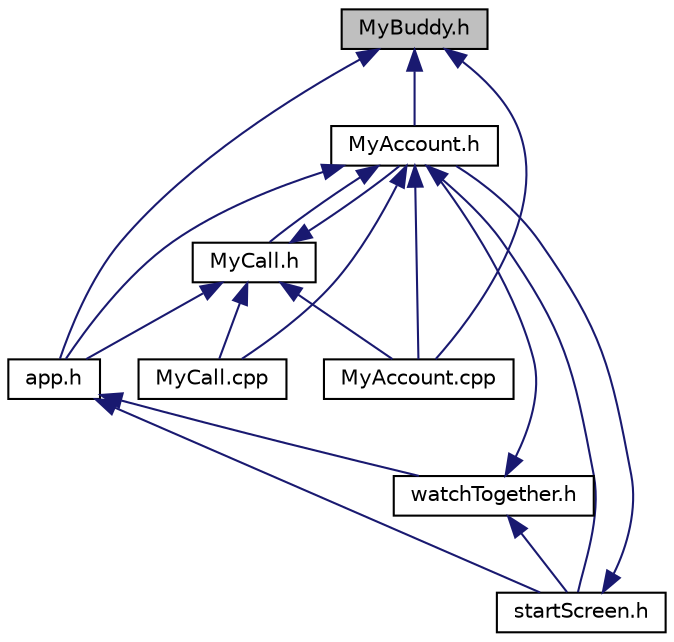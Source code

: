 digraph "MyBuddy.h"
{
 // LATEX_PDF_SIZE
  edge [fontname="Helvetica",fontsize="10",labelfontname="Helvetica",labelfontsize="10"];
  node [fontname="Helvetica",fontsize="10",shape=record];
  Node1 [label="MyBuddy.h",height=0.2,width=0.4,color="black", fillcolor="grey75", style="filled", fontcolor="black",tooltip="The MyBuddy class holds all of the data about friends added."];
  Node1 -> Node2 [dir="back",color="midnightblue",fontsize="10",style="solid",fontname="Helvetica"];
  Node2 [label="MyAccount.h",height=0.2,width=0.4,color="black", fillcolor="white", style="filled",URL="$MyAccount_8h.html",tooltip="a class that holds all of the data for the user connected the server"];
  Node2 -> Node3 [dir="back",color="midnightblue",fontsize="10",style="solid",fontname="Helvetica"];
  Node3 [label="app.h",height=0.2,width=0.4,color="black", fillcolor="white", style="filled",URL="$app_8h_source.html",tooltip=" "];
  Node3 -> Node4 [dir="back",color="midnightblue",fontsize="10",style="solid",fontname="Helvetica"];
  Node4 [label="watchTogether.h",height=0.2,width=0.4,color="black", fillcolor="white", style="filled",URL="$watchTogether_8h.html",tooltip="Contains the code for running, display and managing the GUI. This is the main watch together program ..."];
  Node4 -> Node5 [dir="back",color="midnightblue",fontsize="10",style="solid",fontname="Helvetica"];
  Node5 [label="startScreen.h",height=0.2,width=0.4,color="black", fillcolor="white", style="filled",URL="$startScreen_8h.html",tooltip="Contains coding for creating and showing the Start Screen."];
  Node5 -> Node2 [dir="back",color="midnightblue",fontsize="10",style="solid",fontname="Helvetica"];
  Node4 -> Node2 [dir="back",color="midnightblue",fontsize="10",style="solid",fontname="Helvetica"];
  Node3 -> Node5 [dir="back",color="midnightblue",fontsize="10",style="solid",fontname="Helvetica"];
  Node2 -> Node6 [dir="back",color="midnightblue",fontsize="10",style="solid",fontname="Helvetica"];
  Node6 [label="MyCall.h",height=0.2,width=0.4,color="black", fillcolor="white", style="filled",URL="$MyCall_8h.html",tooltip="The MyCall class hold all of the data related to a VoIP call."];
  Node6 -> Node2 [dir="back",color="midnightblue",fontsize="10",style="solid",fontname="Helvetica"];
  Node6 -> Node3 [dir="back",color="midnightblue",fontsize="10",style="solid",fontname="Helvetica"];
  Node6 -> Node7 [dir="back",color="midnightblue",fontsize="10",style="solid",fontname="Helvetica"];
  Node7 [label="MyAccount.cpp",height=0.2,width=0.4,color="black", fillcolor="white", style="filled",URL="$MyAccount_8cpp.html",tooltip="implementation of the MyAccount class"];
  Node6 -> Node8 [dir="back",color="midnightblue",fontsize="10",style="solid",fontname="Helvetica"];
  Node8 [label="MyCall.cpp",height=0.2,width=0.4,color="black", fillcolor="white", style="filled",URL="$MyCall_8cpp.html",tooltip=" "];
  Node2 -> Node5 [dir="back",color="midnightblue",fontsize="10",style="solid",fontname="Helvetica"];
  Node2 -> Node7 [dir="back",color="midnightblue",fontsize="10",style="solid",fontname="Helvetica"];
  Node2 -> Node8 [dir="back",color="midnightblue",fontsize="10",style="solid",fontname="Helvetica"];
  Node1 -> Node3 [dir="back",color="midnightblue",fontsize="10",style="solid",fontname="Helvetica"];
  Node1 -> Node7 [dir="back",color="midnightblue",fontsize="10",style="solid",fontname="Helvetica"];
}
